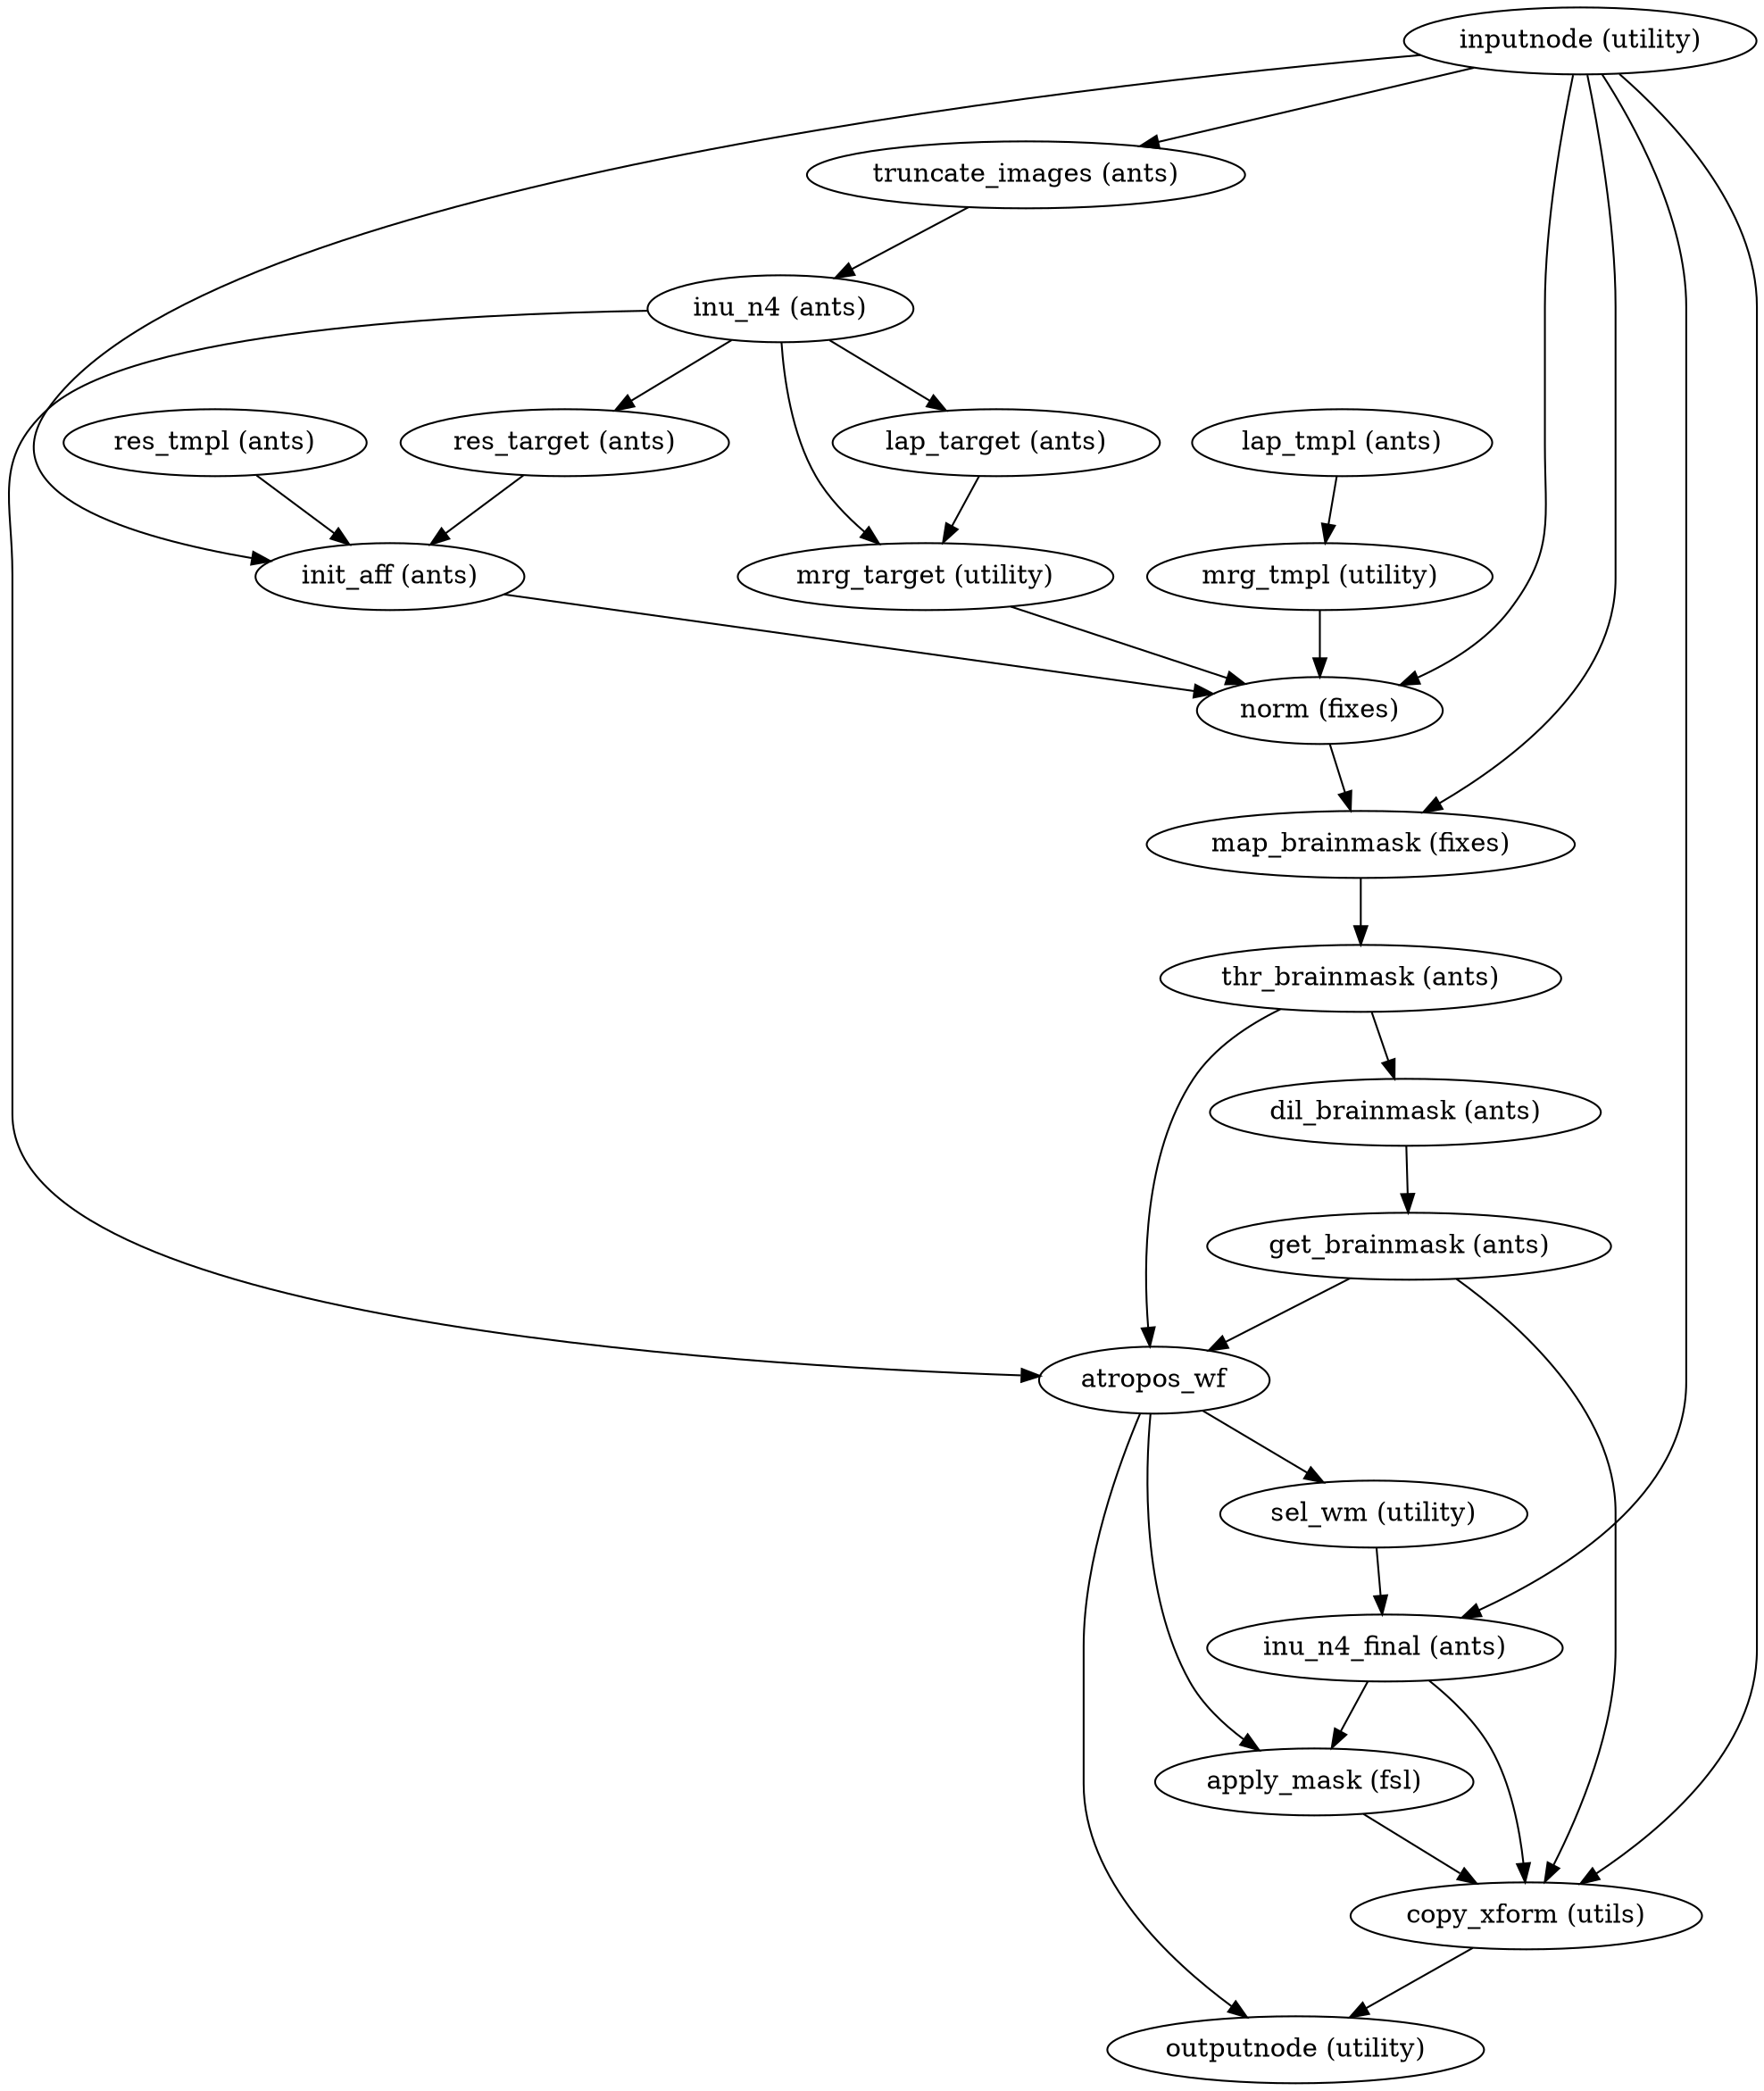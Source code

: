 strict digraph  {
"inputnode (utility)";
"truncate_images (ants)";
"copy_xform (utils)";
"inu_n4_final (ants)";
"init_aff (ants)";
"norm (fixes)";
"map_brainmask (fixes)";
"inu_n4 (ants)";
"outputnode (utility)";
"apply_mask (fsl)";
"thr_brainmask (ants)";
"res_target (ants)";
"lap_target (ants)";
"mrg_target (utility)";
atropos_wf;
"res_tmpl (ants)";
"dil_brainmask (ants)";
"get_brainmask (ants)";
"lap_tmpl (ants)";
"mrg_tmpl (utility)";
"sel_wm (utility)";
"inputnode (utility)" -> "truncate_images (ants)";
"inputnode (utility)" -> "copy_xform (utils)";
"inputnode (utility)" -> "inu_n4_final (ants)";
"inputnode (utility)" -> "init_aff (ants)";
"inputnode (utility)" -> "norm (fixes)";
"inputnode (utility)" -> "map_brainmask (fixes)";
"truncate_images (ants)" -> "inu_n4 (ants)";
"copy_xform (utils)" -> "outputnode (utility)";
"inu_n4_final (ants)" -> "apply_mask (fsl)";
"inu_n4_final (ants)" -> "copy_xform (utils)";
"init_aff (ants)" -> "norm (fixes)";
"norm (fixes)" -> "map_brainmask (fixes)";
"map_brainmask (fixes)" -> "thr_brainmask (ants)";
"inu_n4 (ants)" -> "res_target (ants)";
"inu_n4 (ants)" -> "lap_target (ants)";
"inu_n4 (ants)" -> "mrg_target (utility)";
"inu_n4 (ants)" -> atropos_wf;
"apply_mask (fsl)" -> "copy_xform (utils)";
"thr_brainmask (ants)" -> "dil_brainmask (ants)";
"thr_brainmask (ants)" -> atropos_wf;
"res_target (ants)" -> "init_aff (ants)";
"lap_target (ants)" -> "mrg_target (utility)";
"mrg_target (utility)" -> "norm (fixes)";
atropos_wf -> "sel_wm (utility)";
atropos_wf -> "apply_mask (fsl)";
atropos_wf -> "outputnode (utility)";
"res_tmpl (ants)" -> "init_aff (ants)";
"dil_brainmask (ants)" -> "get_brainmask (ants)";
"get_brainmask (ants)" -> "copy_xform (utils)";
"get_brainmask (ants)" -> atropos_wf;
"lap_tmpl (ants)" -> "mrg_tmpl (utility)";
"mrg_tmpl (utility)" -> "norm (fixes)";
"sel_wm (utility)" -> "inu_n4_final (ants)";
}
